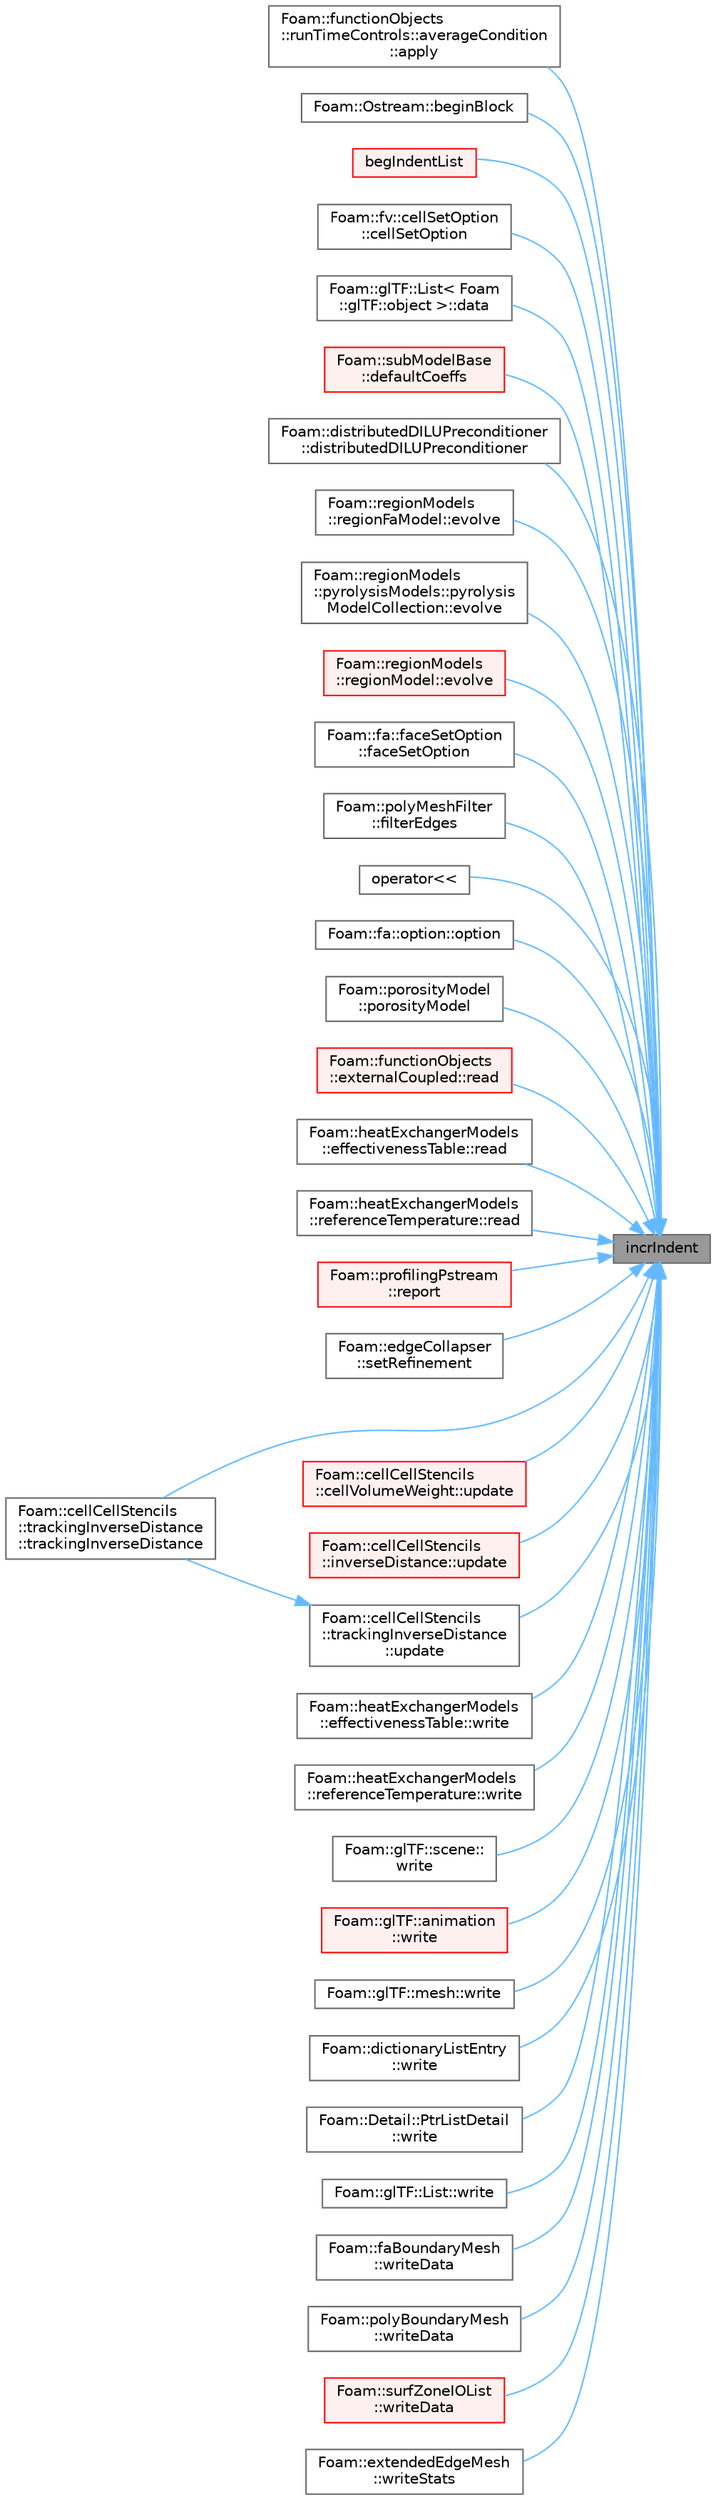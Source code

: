 digraph "incrIndent"
{
 // LATEX_PDF_SIZE
  bgcolor="transparent";
  edge [fontname=Helvetica,fontsize=10,labelfontname=Helvetica,labelfontsize=10];
  node [fontname=Helvetica,fontsize=10,shape=box,height=0.2,width=0.4];
  rankdir="RL";
  Node1 [id="Node000001",label="incrIndent",height=0.2,width=0.4,color="gray40", fillcolor="grey60", style="filled", fontcolor="black",tooltip=" "];
  Node1 -> Node2 [id="edge1_Node000001_Node000002",dir="back",color="steelblue1",style="solid",tooltip=" "];
  Node2 [id="Node000002",label="Foam::functionObjects\l::runTimeControls::averageCondition\l::apply",height=0.2,width=0.4,color="grey40", fillcolor="white", style="filled",URL="$classFoam_1_1functionObjects_1_1runTimeControls_1_1averageCondition.html#a41707e0215f265cb54e28ae4660d487f",tooltip=" "];
  Node1 -> Node3 [id="edge2_Node000001_Node000003",dir="back",color="steelblue1",style="solid",tooltip=" "];
  Node3 [id="Node000003",label="Foam::Ostream::beginBlock",height=0.2,width=0.4,color="grey40", fillcolor="white", style="filled",URL="$classFoam_1_1Ostream.html#a83c3864cdb0295caea050a45715f5c34",tooltip=" "];
  Node1 -> Node4 [id="edge3_Node000001_Node000004",dir="back",color="steelblue1",style="solid",tooltip=" "];
  Node4 [id="Node000004",label="begIndentList",height=0.2,width=0.4,color="red", fillcolor="#FFF0F0", style="filled",URL="$namespaceFoam.html#ac8dacbc0644aca4e4c9fb0f8a23595ec",tooltip=" "];
  Node1 -> Node7 [id="edge4_Node000001_Node000007",dir="back",color="steelblue1",style="solid",tooltip=" "];
  Node7 [id="Node000007",label="Foam::fv::cellSetOption\l::cellSetOption",height=0.2,width=0.4,color="grey40", fillcolor="white", style="filled",URL="$classFoam_1_1fv_1_1cellSetOption.html#a7d925e380a1fb1d2a09592f3112a6a25",tooltip=" "];
  Node1 -> Node8 [id="edge5_Node000001_Node000008",dir="back",color="steelblue1",style="solid",tooltip=" "];
  Node8 [id="Node000008",label="Foam::glTF::List\< Foam\l::glTF::object \>::data",height=0.2,width=0.4,color="grey40", fillcolor="white", style="filled",URL="$classFoam_1_1glTF_1_1List.html#a9d56a6ca7940a16faac505cfb854c021",tooltip=" "];
  Node1 -> Node9 [id="edge6_Node000001_Node000009",dir="back",color="steelblue1",style="solid",tooltip=" "];
  Node9 [id="Node000009",label="Foam::subModelBase\l::defaultCoeffs",height=0.2,width=0.4,color="red", fillcolor="#FFF0F0", style="filled",URL="$classFoam_1_1subModelBase.html#adbd106106c3d31b13d1a43c49c95d99e",tooltip=" "];
  Node1 -> Node14 [id="edge7_Node000001_Node000014",dir="back",color="steelblue1",style="solid",tooltip=" "];
  Node14 [id="Node000014",label="Foam::distributedDILUPreconditioner\l::distributedDILUPreconditioner",height=0.2,width=0.4,color="grey40", fillcolor="white", style="filled",URL="$classFoam_1_1distributedDILUPreconditioner.html#abdc351576a54f755d3687a72a09224d8",tooltip=" "];
  Node1 -> Node15 [id="edge8_Node000001_Node000015",dir="back",color="steelblue1",style="solid",tooltip=" "];
  Node15 [id="Node000015",label="Foam::regionModels\l::regionFaModel::evolve",height=0.2,width=0.4,color="grey40", fillcolor="white", style="filled",URL="$classFoam_1_1regionModels_1_1regionFaModel.html#a9e3bb886209d951167cd385c1ffe0b00",tooltip=" "];
  Node1 -> Node16 [id="edge9_Node000001_Node000016",dir="back",color="steelblue1",style="solid",tooltip=" "];
  Node16 [id="Node000016",label="Foam::regionModels\l::pyrolysisModels::pyrolysis\lModelCollection::evolve",height=0.2,width=0.4,color="grey40", fillcolor="white", style="filled",URL="$classFoam_1_1regionModels_1_1pyrolysisModels_1_1pyrolysisModelCollection.html#a9e3bb886209d951167cd385c1ffe0b00",tooltip=" "];
  Node1 -> Node17 [id="edge10_Node000001_Node000017",dir="back",color="steelblue1",style="solid",tooltip=" "];
  Node17 [id="Node000017",label="Foam::regionModels\l::regionModel::evolve",height=0.2,width=0.4,color="red", fillcolor="#FFF0F0", style="filled",URL="$classFoam_1_1regionModels_1_1regionModel.html#a9e3bb886209d951167cd385c1ffe0b00",tooltip=" "];
  Node1 -> Node19 [id="edge11_Node000001_Node000019",dir="back",color="steelblue1",style="solid",tooltip=" "];
  Node19 [id="Node000019",label="Foam::fa::faceSetOption\l::faceSetOption",height=0.2,width=0.4,color="grey40", fillcolor="white", style="filled",URL="$classFoam_1_1fa_1_1faceSetOption.html#ab0a0aaf7695282282e566dcb2ac9eb31",tooltip=" "];
  Node1 -> Node20 [id="edge12_Node000001_Node000020",dir="back",color="steelblue1",style="solid",tooltip=" "];
  Node20 [id="Node000020",label="Foam::polyMeshFilter\l::filterEdges",height=0.2,width=0.4,color="grey40", fillcolor="white", style="filled",URL="$classFoam_1_1polyMeshFilter.html#ad478c9d800707f297552317d2f03cbce",tooltip=" "];
  Node1 -> Node21 [id="edge13_Node000001_Node000021",dir="back",color="steelblue1",style="solid",tooltip=" "];
  Node21 [id="Node000021",label="operator\<\<",height=0.2,width=0.4,color="grey40", fillcolor="white", style="filled",URL="$namespaceFoam.html#a1c831893c27675308e86737fb2e7eba0",tooltip=" "];
  Node1 -> Node22 [id="edge14_Node000001_Node000022",dir="back",color="steelblue1",style="solid",tooltip=" "];
  Node22 [id="Node000022",label="Foam::fa::option::option",height=0.2,width=0.4,color="grey40", fillcolor="white", style="filled",URL="$classFoam_1_1fa_1_1option.html#a5b3ffd51107a0d58e9bdc18d50011c17",tooltip=" "];
  Node1 -> Node23 [id="edge15_Node000001_Node000023",dir="back",color="steelblue1",style="solid",tooltip=" "];
  Node23 [id="Node000023",label="Foam::porosityModel\l::porosityModel",height=0.2,width=0.4,color="grey40", fillcolor="white", style="filled",URL="$classFoam_1_1porosityModel.html#ac16cdaf3da7d1fcb7c3220ab9ab06c10",tooltip=" "];
  Node1 -> Node24 [id="edge16_Node000001_Node000024",dir="back",color="steelblue1",style="solid",tooltip=" "];
  Node24 [id="Node000024",label="Foam::functionObjects\l::externalCoupled::read",height=0.2,width=0.4,color="red", fillcolor="#FFF0F0", style="filled",URL="$classFoam_1_1functionObjects_1_1externalCoupled.html#a6ce0c64db98eb6144d363dbfc86104eb",tooltip=" "];
  Node1 -> Node26 [id="edge17_Node000001_Node000026",dir="back",color="steelblue1",style="solid",tooltip=" "];
  Node26 [id="Node000026",label="Foam::heatExchangerModels\l::effectivenessTable::read",height=0.2,width=0.4,color="grey40", fillcolor="white", style="filled",URL="$classFoam_1_1heatExchangerModels_1_1effectivenessTable.html#a6ce0c64db98eb6144d363dbfc86104eb",tooltip=" "];
  Node1 -> Node27 [id="edge18_Node000001_Node000027",dir="back",color="steelblue1",style="solid",tooltip=" "];
  Node27 [id="Node000027",label="Foam::heatExchangerModels\l::referenceTemperature::read",height=0.2,width=0.4,color="grey40", fillcolor="white", style="filled",URL="$classFoam_1_1heatExchangerModels_1_1referenceTemperature.html#a6ce0c64db98eb6144d363dbfc86104eb",tooltip=" "];
  Node1 -> Node28 [id="edge19_Node000001_Node000028",dir="back",color="steelblue1",style="solid",tooltip=" "];
  Node28 [id="Node000028",label="Foam::profilingPstream\l::report",height=0.2,width=0.4,color="red", fillcolor="#FFF0F0", style="filled",URL="$classFoam_1_1profilingPstream.html#ad40ce0278af54460a3a20990a0edaaaa",tooltip=" "];
  Node1 -> Node30 [id="edge20_Node000001_Node000030",dir="back",color="steelblue1",style="solid",tooltip=" "];
  Node30 [id="Node000030",label="Foam::edgeCollapser\l::setRefinement",height=0.2,width=0.4,color="grey40", fillcolor="white", style="filled",URL="$classFoam_1_1edgeCollapser.html#a788f5a11a20efd0f4a6a8ab78be4efeb",tooltip=" "];
  Node1 -> Node31 [id="edge21_Node000001_Node000031",dir="back",color="steelblue1",style="solid",tooltip=" "];
  Node31 [id="Node000031",label="Foam::cellCellStencils\l::trackingInverseDistance\l::trackingInverseDistance",height=0.2,width=0.4,color="grey40", fillcolor="white", style="filled",URL="$classFoam_1_1cellCellStencils_1_1trackingInverseDistance.html#aef8a2ca158b67eefc88080fd237747a7",tooltip=" "];
  Node1 -> Node32 [id="edge22_Node000001_Node000032",dir="back",color="steelblue1",style="solid",tooltip=" "];
  Node32 [id="Node000032",label="Foam::cellCellStencils\l::cellVolumeWeight::update",height=0.2,width=0.4,color="red", fillcolor="#FFF0F0", style="filled",URL="$classFoam_1_1cellCellStencils_1_1cellVolumeWeight.html#aa2aac016e2bf7b5bd2b271786c2791aa",tooltip=" "];
  Node1 -> Node35 [id="edge23_Node000001_Node000035",dir="back",color="steelblue1",style="solid",tooltip=" "];
  Node35 [id="Node000035",label="Foam::cellCellStencils\l::inverseDistance::update",height=0.2,width=0.4,color="red", fillcolor="#FFF0F0", style="filled",URL="$classFoam_1_1cellCellStencils_1_1inverseDistance.html#aa2aac016e2bf7b5bd2b271786c2791aa",tooltip=" "];
  Node1 -> Node39 [id="edge24_Node000001_Node000039",dir="back",color="steelblue1",style="solid",tooltip=" "];
  Node39 [id="Node000039",label="Foam::cellCellStencils\l::trackingInverseDistance\l::update",height=0.2,width=0.4,color="grey40", fillcolor="white", style="filled",URL="$classFoam_1_1cellCellStencils_1_1trackingInverseDistance.html#aa2aac016e2bf7b5bd2b271786c2791aa",tooltip=" "];
  Node39 -> Node31 [id="edge25_Node000039_Node000031",dir="back",color="steelblue1",style="solid",tooltip=" "];
  Node1 -> Node40 [id="edge26_Node000001_Node000040",dir="back",color="steelblue1",style="solid",tooltip=" "];
  Node40 [id="Node000040",label="Foam::heatExchangerModels\l::effectivenessTable::write",height=0.2,width=0.4,color="grey40", fillcolor="white", style="filled",URL="$classFoam_1_1heatExchangerModels_1_1effectivenessTable.html#acf29944b2fb8cbe87fcb0486f9f95f82",tooltip=" "];
  Node1 -> Node41 [id="edge27_Node000001_Node000041",dir="back",color="steelblue1",style="solid",tooltip=" "];
  Node41 [id="Node000041",label="Foam::heatExchangerModels\l::referenceTemperature::write",height=0.2,width=0.4,color="grey40", fillcolor="white", style="filled",URL="$classFoam_1_1heatExchangerModels_1_1referenceTemperature.html#acf29944b2fb8cbe87fcb0486f9f95f82",tooltip=" "];
  Node1 -> Node42 [id="edge28_Node000001_Node000042",dir="back",color="steelblue1",style="solid",tooltip=" "];
  Node42 [id="Node000042",label="Foam::glTF::scene::\lwrite",height=0.2,width=0.4,color="grey40", fillcolor="white", style="filled",URL="$classFoam_1_1glTF_1_1scene.html#abc3cd62ff33f4830f9e4cfceed468856",tooltip=" "];
  Node1 -> Node43 [id="edge29_Node000001_Node000043",dir="back",color="steelblue1",style="solid",tooltip=" "];
  Node43 [id="Node000043",label="Foam::glTF::animation\l::write",height=0.2,width=0.4,color="red", fillcolor="#FFF0F0", style="filled",URL="$classFoam_1_1glTF_1_1animation.html#a78cec3e4ecac4a89a3ad8d38f2ad21f5",tooltip=" "];
  Node1 -> Node45 [id="edge30_Node000001_Node000045",dir="back",color="steelblue1",style="solid",tooltip=" "];
  Node45 [id="Node000045",label="Foam::glTF::mesh::write",height=0.2,width=0.4,color="grey40", fillcolor="white", style="filled",URL="$classFoam_1_1glTF_1_1mesh.html#a78cec3e4ecac4a89a3ad8d38f2ad21f5",tooltip=" "];
  Node1 -> Node46 [id="edge31_Node000001_Node000046",dir="back",color="steelblue1",style="solid",tooltip=" "];
  Node46 [id="Node000046",label="Foam::dictionaryListEntry\l::write",height=0.2,width=0.4,color="grey40", fillcolor="white", style="filled",URL="$classFoam_1_1dictionaryListEntry.html#a78cec3e4ecac4a89a3ad8d38f2ad21f5",tooltip=" "];
  Node1 -> Node47 [id="edge32_Node000001_Node000047",dir="back",color="steelblue1",style="solid",tooltip=" "];
  Node47 [id="Node000047",label="Foam::Detail::PtrListDetail\l::write",height=0.2,width=0.4,color="grey40", fillcolor="white", style="filled",URL="$classFoam_1_1Detail_1_1PtrListDetail.html#a90893553b665c8f534f3b84bc74bfa20",tooltip=" "];
  Node1 -> Node48 [id="edge33_Node000001_Node000048",dir="back",color="steelblue1",style="solid",tooltip=" "];
  Node48 [id="Node000048",label="Foam::glTF::List::write",height=0.2,width=0.4,color="grey40", fillcolor="white", style="filled",URL="$classFoam_1_1glTF_1_1List.html#aa42f14a82ff7846be7b55912582ae079",tooltip=" "];
  Node1 -> Node49 [id="edge34_Node000001_Node000049",dir="back",color="steelblue1",style="solid",tooltip=" "];
  Node49 [id="Node000049",label="Foam::faBoundaryMesh\l::writeData",height=0.2,width=0.4,color="grey40", fillcolor="white", style="filled",URL="$classFoam_1_1faBoundaryMesh.html#a4c658e15d7e8f5819cdc0eedbbbeb85e",tooltip=" "];
  Node1 -> Node50 [id="edge35_Node000001_Node000050",dir="back",color="steelblue1",style="solid",tooltip=" "];
  Node50 [id="Node000050",label="Foam::polyBoundaryMesh\l::writeData",height=0.2,width=0.4,color="grey40", fillcolor="white", style="filled",URL="$classFoam_1_1polyBoundaryMesh.html#a4c658e15d7e8f5819cdc0eedbbbeb85e",tooltip=" "];
  Node1 -> Node51 [id="edge36_Node000001_Node000051",dir="back",color="steelblue1",style="solid",tooltip=" "];
  Node51 [id="Node000051",label="Foam::surfZoneIOList\l::writeData",height=0.2,width=0.4,color="red", fillcolor="#FFF0F0", style="filled",URL="$classFoam_1_1surfZoneIOList.html#a4c658e15d7e8f5819cdc0eedbbbeb85e",tooltip=" "];
  Node1 -> Node53 [id="edge37_Node000001_Node000053",dir="back",color="steelblue1",style="solid",tooltip=" "];
  Node53 [id="Node000053",label="Foam::extendedEdgeMesh\l::writeStats",height=0.2,width=0.4,color="grey40", fillcolor="white", style="filled",URL="$classFoam_1_1extendedEdgeMesh.html#abcdb99a5c0073642de36f2a8b03e92c2",tooltip=" "];
}
